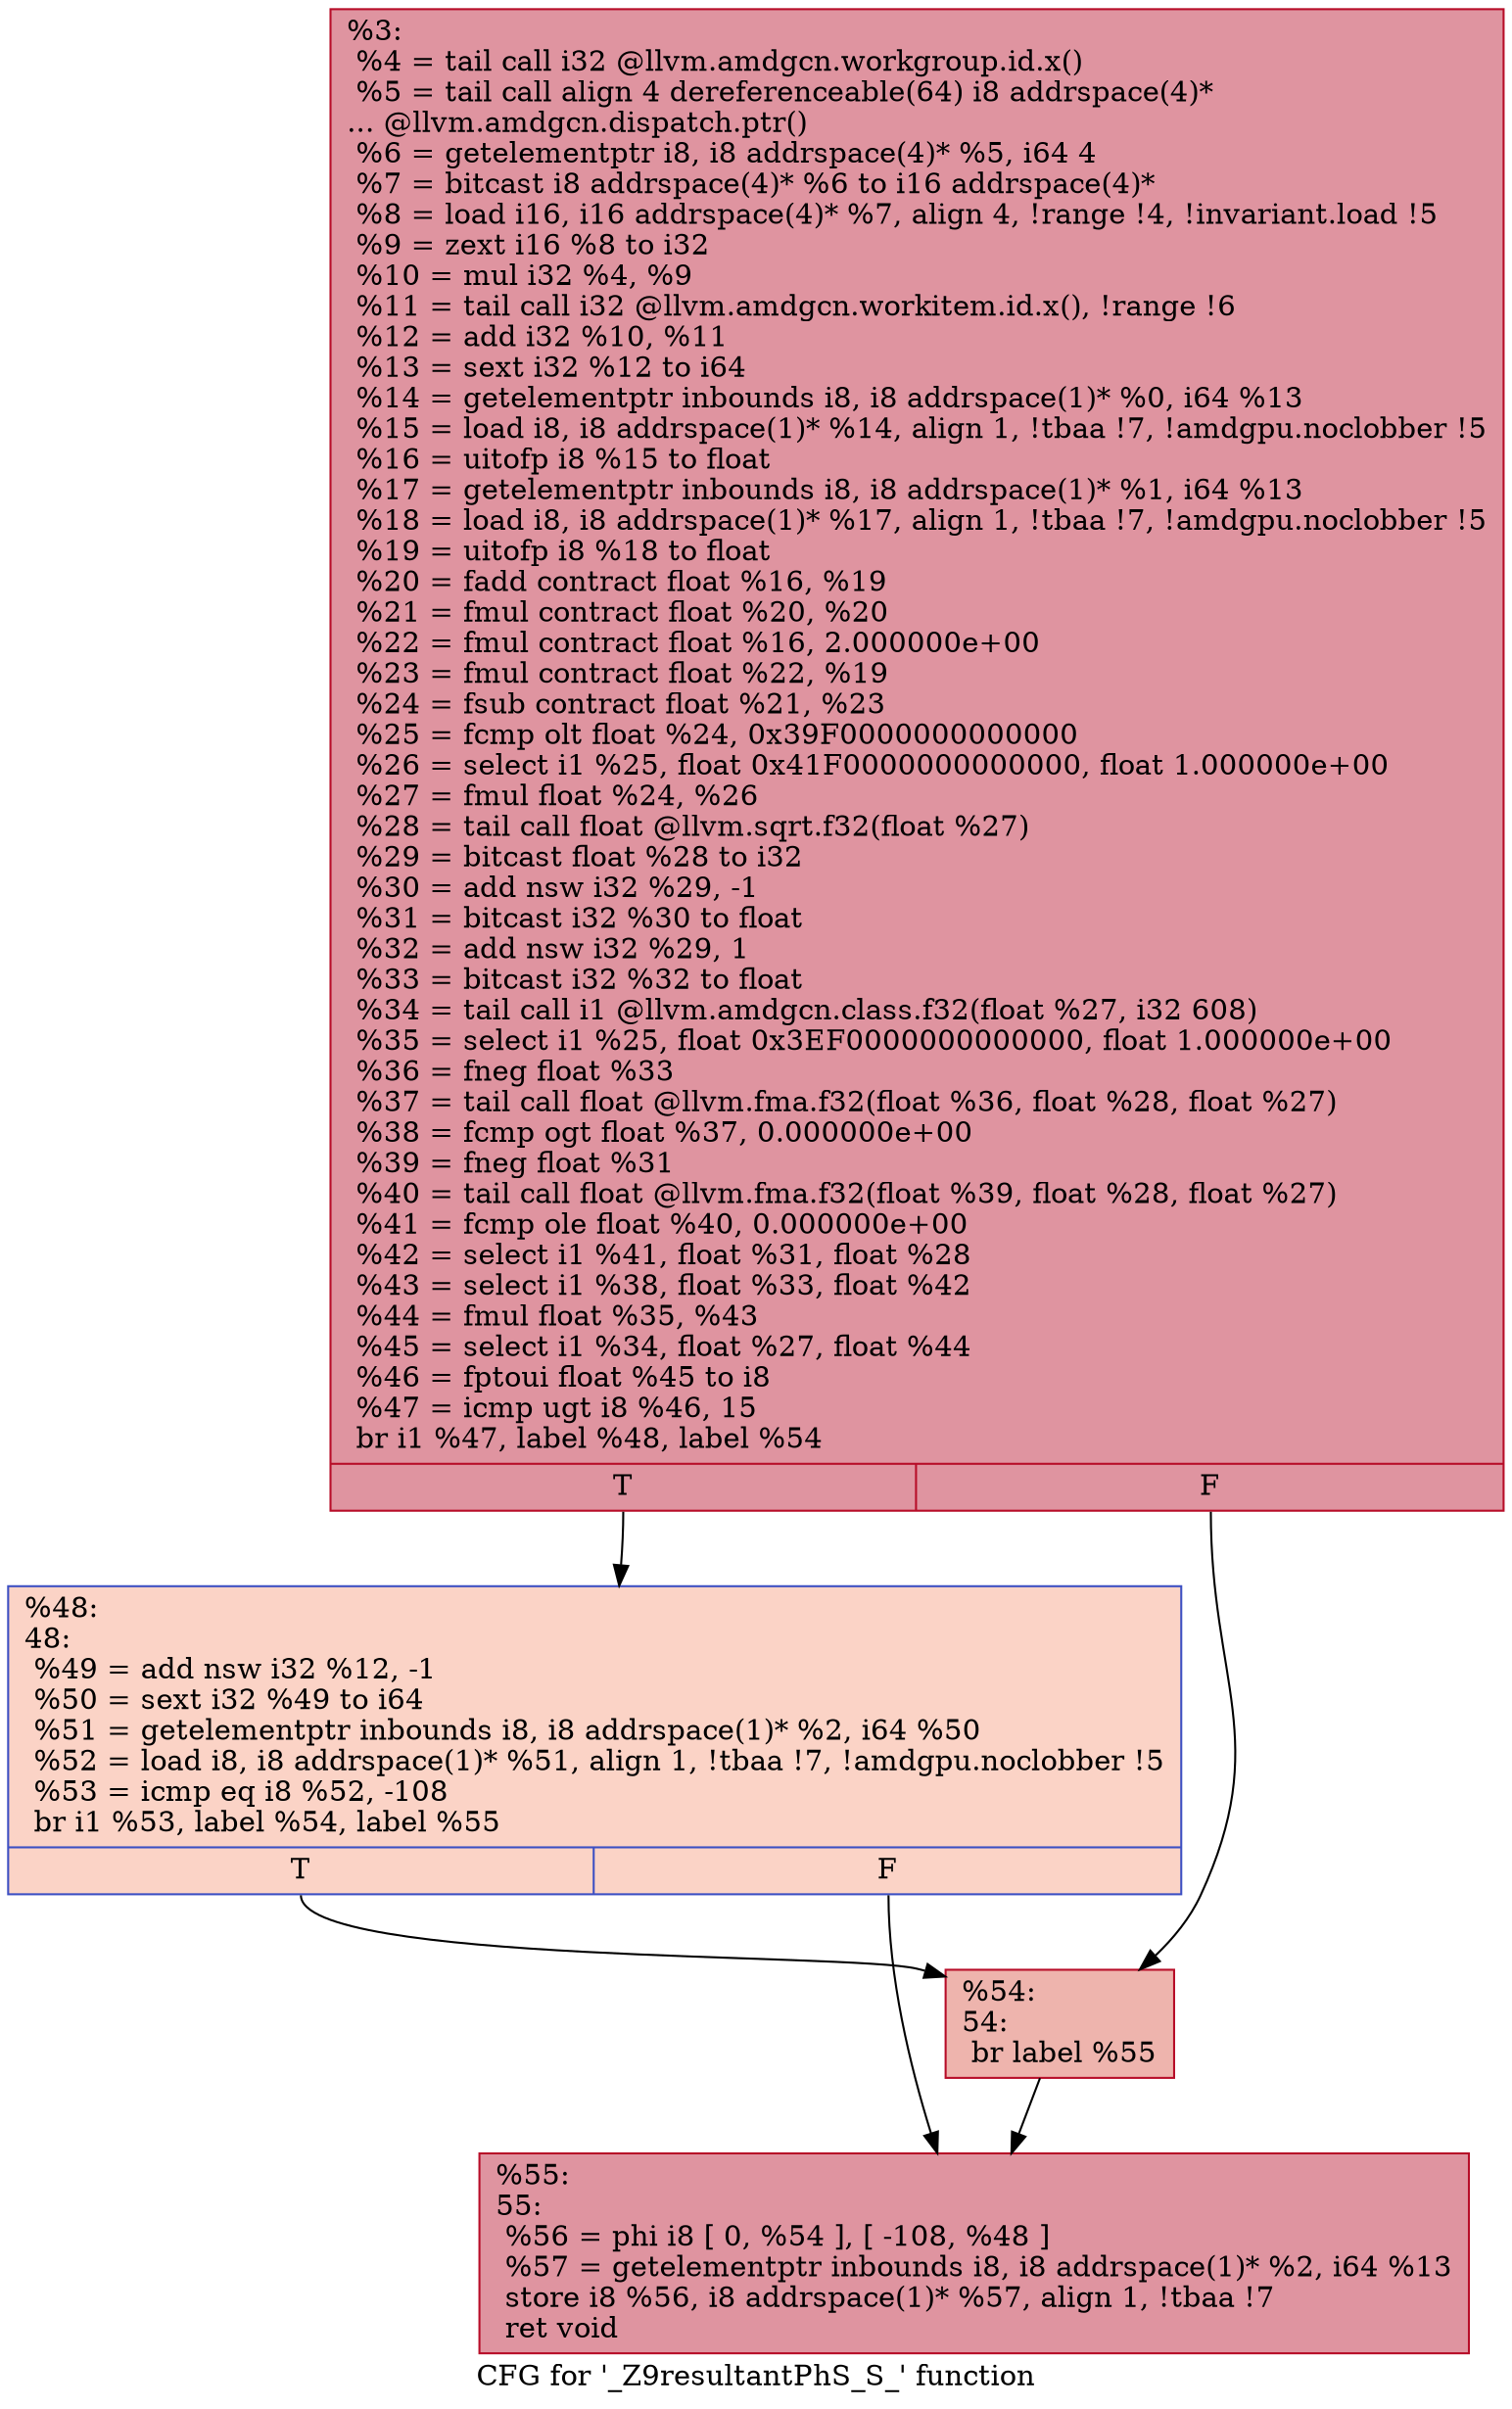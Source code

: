 digraph "CFG for '_Z9resultantPhS_S_' function" {
	label="CFG for '_Z9resultantPhS_S_' function";

	Node0x61f2860 [shape=record,color="#b70d28ff", style=filled, fillcolor="#b70d2870",label="{%3:\l  %4 = tail call i32 @llvm.amdgcn.workgroup.id.x()\l  %5 = tail call align 4 dereferenceable(64) i8 addrspace(4)*\l... @llvm.amdgcn.dispatch.ptr()\l  %6 = getelementptr i8, i8 addrspace(4)* %5, i64 4\l  %7 = bitcast i8 addrspace(4)* %6 to i16 addrspace(4)*\l  %8 = load i16, i16 addrspace(4)* %7, align 4, !range !4, !invariant.load !5\l  %9 = zext i16 %8 to i32\l  %10 = mul i32 %4, %9\l  %11 = tail call i32 @llvm.amdgcn.workitem.id.x(), !range !6\l  %12 = add i32 %10, %11\l  %13 = sext i32 %12 to i64\l  %14 = getelementptr inbounds i8, i8 addrspace(1)* %0, i64 %13\l  %15 = load i8, i8 addrspace(1)* %14, align 1, !tbaa !7, !amdgpu.noclobber !5\l  %16 = uitofp i8 %15 to float\l  %17 = getelementptr inbounds i8, i8 addrspace(1)* %1, i64 %13\l  %18 = load i8, i8 addrspace(1)* %17, align 1, !tbaa !7, !amdgpu.noclobber !5\l  %19 = uitofp i8 %18 to float\l  %20 = fadd contract float %16, %19\l  %21 = fmul contract float %20, %20\l  %22 = fmul contract float %16, 2.000000e+00\l  %23 = fmul contract float %22, %19\l  %24 = fsub contract float %21, %23\l  %25 = fcmp olt float %24, 0x39F0000000000000\l  %26 = select i1 %25, float 0x41F0000000000000, float 1.000000e+00\l  %27 = fmul float %24, %26\l  %28 = tail call float @llvm.sqrt.f32(float %27)\l  %29 = bitcast float %28 to i32\l  %30 = add nsw i32 %29, -1\l  %31 = bitcast i32 %30 to float\l  %32 = add nsw i32 %29, 1\l  %33 = bitcast i32 %32 to float\l  %34 = tail call i1 @llvm.amdgcn.class.f32(float %27, i32 608)\l  %35 = select i1 %25, float 0x3EF0000000000000, float 1.000000e+00\l  %36 = fneg float %33\l  %37 = tail call float @llvm.fma.f32(float %36, float %28, float %27)\l  %38 = fcmp ogt float %37, 0.000000e+00\l  %39 = fneg float %31\l  %40 = tail call float @llvm.fma.f32(float %39, float %28, float %27)\l  %41 = fcmp ole float %40, 0.000000e+00\l  %42 = select i1 %41, float %31, float %28\l  %43 = select i1 %38, float %33, float %42\l  %44 = fmul float %35, %43\l  %45 = select i1 %34, float %27, float %44\l  %46 = fptoui float %45 to i8\l  %47 = icmp ugt i8 %46, 15\l  br i1 %47, label %48, label %54\l|{<s0>T|<s1>F}}"];
	Node0x61f2860:s0 -> Node0x61f7bb0;
	Node0x61f2860:s1 -> Node0x61f7c40;
	Node0x61f7bb0 [shape=record,color="#3d50c3ff", style=filled, fillcolor="#f59c7d70",label="{%48:\l48:                                               \l  %49 = add nsw i32 %12, -1\l  %50 = sext i32 %49 to i64\l  %51 = getelementptr inbounds i8, i8 addrspace(1)* %2, i64 %50\l  %52 = load i8, i8 addrspace(1)* %51, align 1, !tbaa !7, !amdgpu.noclobber !5\l  %53 = icmp eq i8 %52, -108\l  br i1 %53, label %54, label %55\l|{<s0>T|<s1>F}}"];
	Node0x61f7bb0:s0 -> Node0x61f7c40;
	Node0x61f7bb0:s1 -> Node0x61f8090;
	Node0x61f7c40 [shape=record,color="#b70d28ff", style=filled, fillcolor="#d8564670",label="{%54:\l54:                                               \l  br label %55\l}"];
	Node0x61f7c40 -> Node0x61f8090;
	Node0x61f8090 [shape=record,color="#b70d28ff", style=filled, fillcolor="#b70d2870",label="{%55:\l55:                                               \l  %56 = phi i8 [ 0, %54 ], [ -108, %48 ]\l  %57 = getelementptr inbounds i8, i8 addrspace(1)* %2, i64 %13\l  store i8 %56, i8 addrspace(1)* %57, align 1, !tbaa !7\l  ret void\l}"];
}
